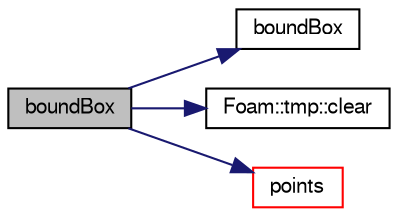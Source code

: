 digraph "boundBox"
{
  bgcolor="transparent";
  edge [fontname="FreeSans",fontsize="10",labelfontname="FreeSans",labelfontsize="10"];
  node [fontname="FreeSans",fontsize="10",shape=record];
  rankdir="LR";
  Node7 [label="boundBox",height=0.2,width=0.4,color="black", fillcolor="grey75", style="filled", fontcolor="black"];
  Node7 -> Node8 [color="midnightblue",fontsize="10",style="solid",fontname="FreeSans"];
  Node8 [label="boundBox",height=0.2,width=0.4,color="black",URL="$a27102.html#ab4ea168b1a1527fcd006a9b4cbbaf42a",tooltip="Construct null, setting points to zero. "];
  Node7 -> Node9 [color="midnightblue",fontsize="10",style="solid",fontname="FreeSans"];
  Node9 [label="Foam::tmp::clear",height=0.2,width=0.4,color="black",URL="$a25962.html#adf1d9633e64d0de6a36e0af17ccd8163",tooltip="If object pointer points to valid object: "];
  Node7 -> Node10 [color="midnightblue",fontsize="10",style="solid",fontname="FreeSans"];
  Node10 [label="points",height=0.2,width=0.4,color="red",URL="$a27102.html#affb7cf1209e1e3af9a19a21860268ee5",tooltip="Return corner points in an order corresponding to a &#39;hex&#39; cell. "];
}
